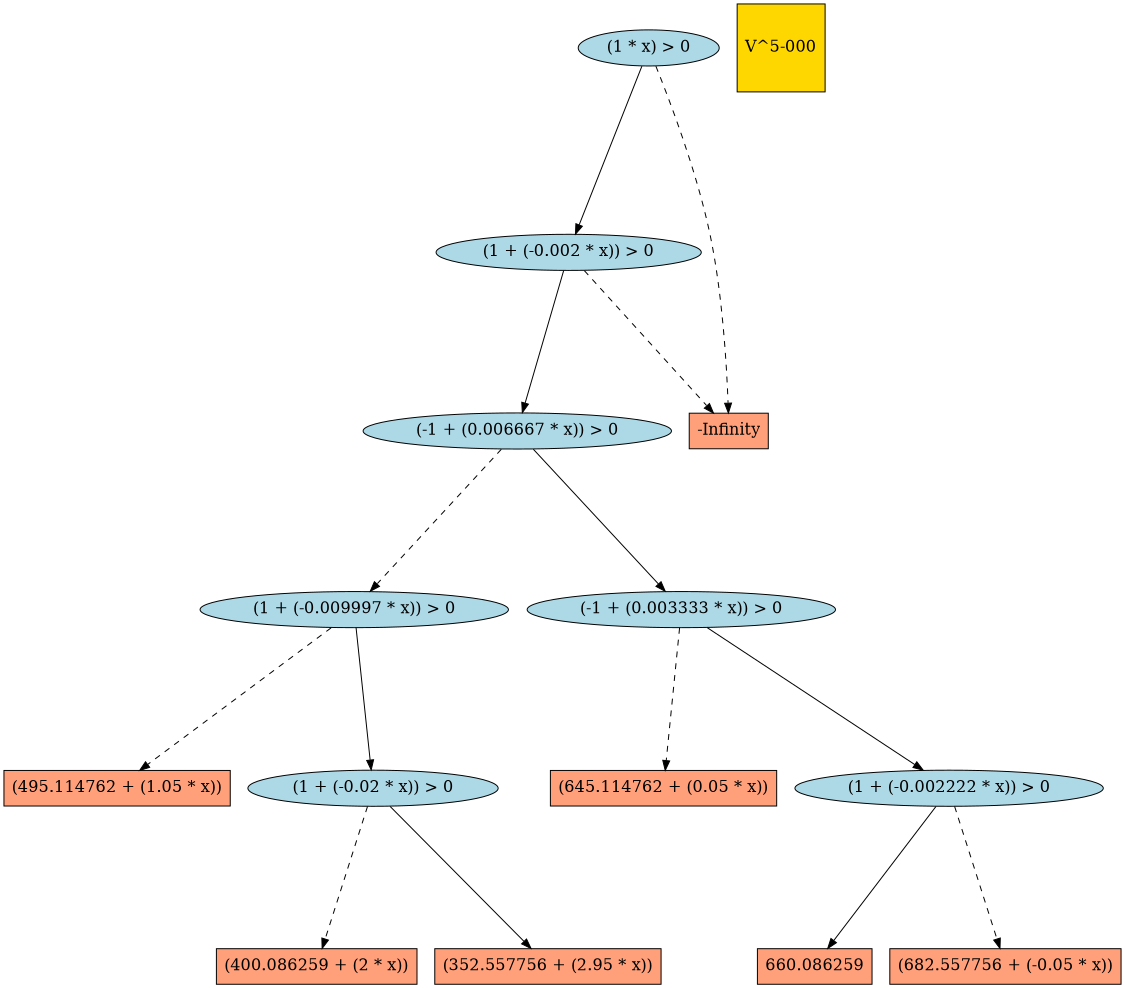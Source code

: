 digraph G { 
graph [ fontname = "Helvetica",fontsize="16",ratio = "auto",
        size="7.5,10",ranksep="2.00" ];
node [fontsize="16"];
"6110" [label="(-1 + (0.006667 * x)) > 0",fillcolor=lightblue,color=black,shape=ellipse,style=filled];
"6111" [label="(1 + (-0.002 * x)) > 0",fillcolor=lightblue,color=black,shape=ellipse,style=filled];
"4175" [label="(400.086259 + (2 * x))",fillcolor=lightsalmon,color=black,shape=box,style=filled];
"4174" [label="(495.114762 + (1.05 * x))",fillcolor=lightsalmon,color=black,shape=box,style=filled];
"6112" [label="(1 * x) > 0",fillcolor=lightblue,color=black,shape=ellipse,style=filled];
"4463" [label="(1 + (-0.02 * x)) > 0",fillcolor=lightblue,color=black,shape=ellipse,style=filled];
"4464" [label="(1 + (-0.009997 * x)) > 0",fillcolor=lightblue,color=black,shape=ellipse,style=filled];
"5081" [label="(645.114762 + (0.05 * x))",fillcolor=lightsalmon,color=black,shape=box,style=filled];
"4274" [label="(352.557756 + (2.95 * x))",fillcolor=lightsalmon,color=black,shape=box,style=filled];
"4" [label="-Infinity",fillcolor=lightsalmon,color=black,shape=box,style=filled];
"6108" [label="(1 + (-0.002222 * x)) > 0",fillcolor=lightblue,color=black,shape=ellipse,style=filled];
"5519" [label="660.086259",fillcolor=lightsalmon,color=black,shape=box,style=filled];
"_temp_" [label="V^5-000",fillcolor=gold1,color=black,shape=square,style=filled];
"5853" [label="(682.557756 + (-0.05 * x))",fillcolor=lightsalmon,color=black,shape=box,style=filled];
"6109" [label="(-1 + (0.003333 * x)) > 0",fillcolor=lightblue,color=black,shape=ellipse,style=filled];
"6110" -> "4464" [color=black,style=dashed];
"6110" -> "6109" [color=black,style=solid];
"6111" -> "6110" [color=black,style=solid];
"6111" -> "4" [color=black,style=dashed];
"6112" -> "6111" [color=black,style=solid];
"6112" -> "4" [color=black,style=dashed];
"4463" -> "4274" [color=black,style=solid];
"4463" -> "4175" [color=black,style=dashed];
"4464" -> "4174" [color=black,style=dashed];
"4464" -> "4463" [color=black,style=solid];
"6108" -> "5519" [color=black,style=solid];
"6108" -> "5853" [color=black,style=dashed];
"6109" -> "6108" [color=black,style=solid];
"6109" -> "5081" [color=black,style=dashed];
}
